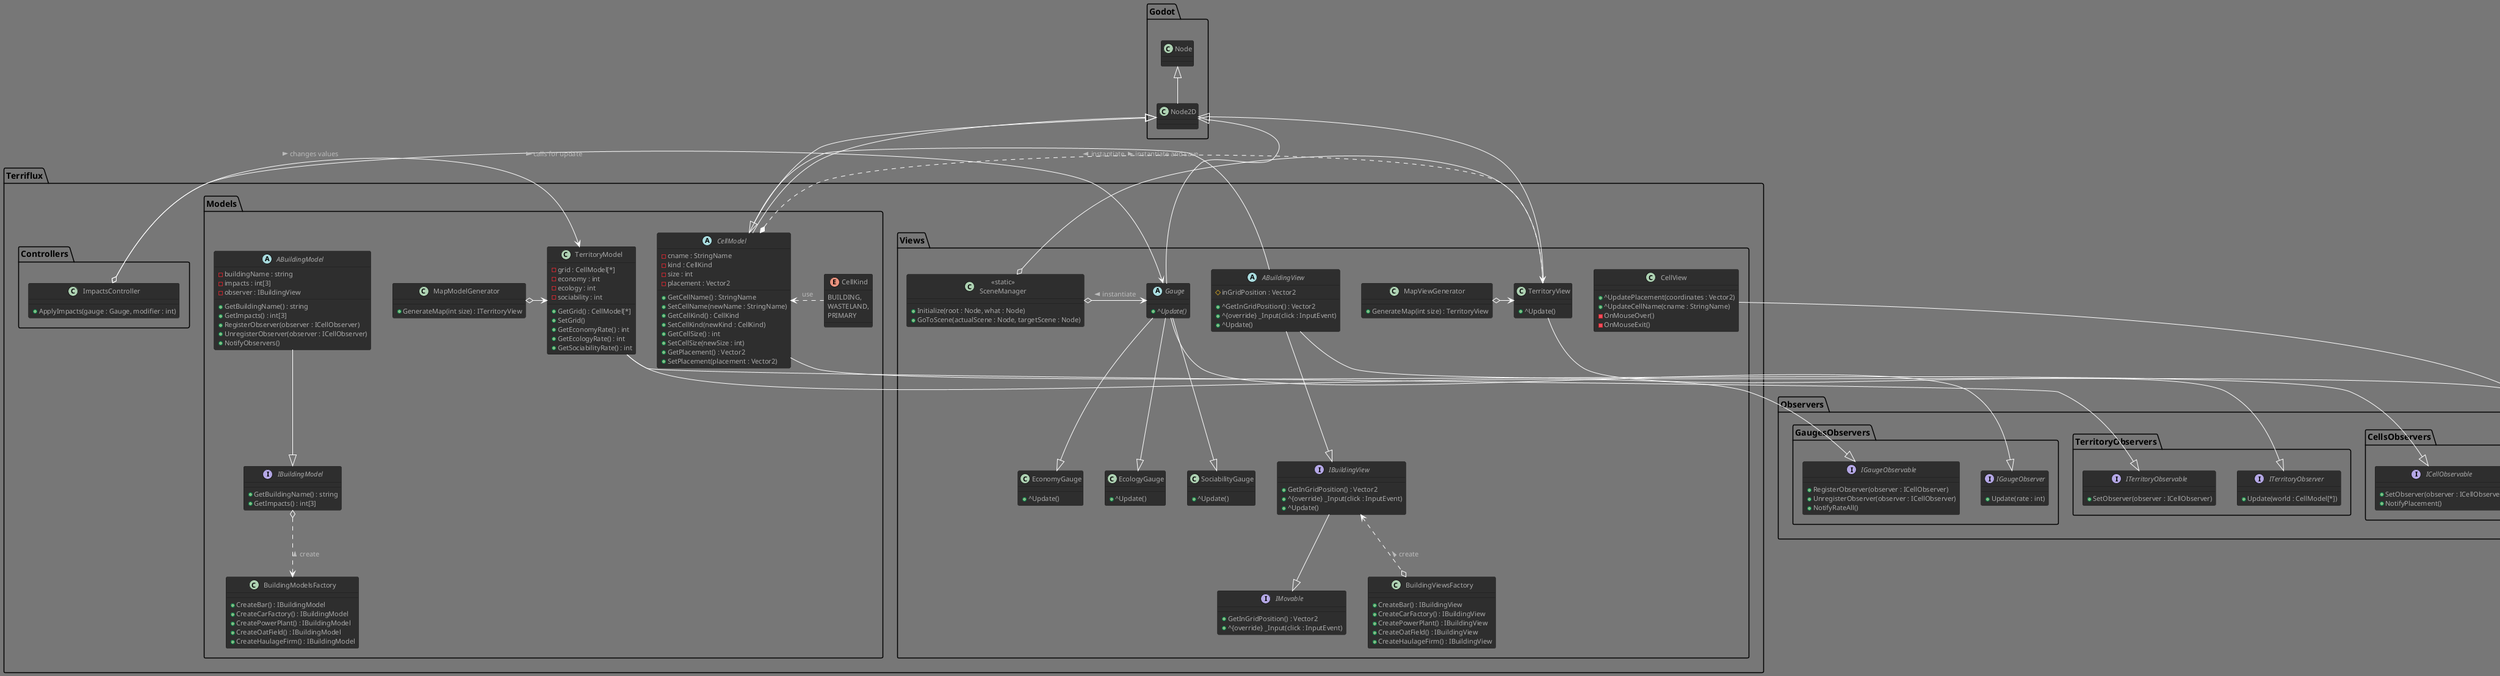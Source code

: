 @startuml
!theme reddress-darkgreen

package Godot {
    class Node
    class Node2D extends Node
}

package Observers{
    package CellsObservers{
        interface ICellObserver {
            + UpdatePlacement(coordinates : Vector2)
            + UpdateCellName(cname : StringName)
        }
        interface ICellObservable{
            + SetObserver(observer : ICellObserver)
            + NotifyPlacement()
        }
    }
    package GaugesObservers{
        interface IGaugeObserver{
            + Update(rate : int)
        }
        interface IGaugeObservable{ /' observes the 3 gauges '/
            + RegisterObserver(observer : ICellObserver)
            + UnregisterObserver(observer : ICellObserver)
            + NotifyRateAll()
        }
    }

    package TerritoryObservers{
        interface ITerritoryObserver{
            + Update(world : CellModel[*])
        }
        interface ITerritoryObservable{
            + SetObserver(observer : ICellObserver)
        }
    }
}
package Terriflux {
    package Models {
        class TerritoryModel { /' A grid, a collection of CellModel '/
            /' Grid '/
            - grid : CellModel[*]
            + GetGrid() : CellModel[*]
            + SetGrid()
            /' Rates '/
            - economy : int
            - ecology : int
            - sociability : int
            + GetEconomyRate() : int
            + GetEcologyRate() : int
            + GetSociabilityRate() : int
        }
        abstract ABuildingModel{
            - buildingName : string
            - impacts : int[3]
            - observer : IBuildingView /' just one for each instance! '/
            + GetBuildingName() : string
            + GetImpacts() : int[3]
            + RegisterObserver(observer : ICellObserver)
            + UnregisterObserver(observer : ICellObserver)
            + NotifyObservers()
            /' + SomeMethodThatUpdatesData() : void {\n // Mettre à jour les données du modèle\n// Puis notifier les observateurs\nNotifyObservers()\n}
            impacts = {\n +-sociability,\n +-ecology,\n +-economy\n} " '/
        }
        interface IBuildingModel{
            + GetBuildingName() : string
            + GetImpacts() : int[3]
        }
        class MapModelGenerator {
            + GenerateMap(int size) : ITerritoryView
        }
        enum CellKind{
            BUILDING,
            WASTELAND, /' free cell '/
            PRIMARY /' nothing, basic '/
        }
        abstract CellModel {
            - cname : StringName
            - kind : CellKind
            - size : int
            - placement : Vector2
            + GetCellName() : StringName
            + SetCellName(newName : StringName)
            + GetCellKind() : CellKind
            + SetCellKind(newKind : CellKind)
            + GetCellSize() : int
            + SetCellSize(newSize : int)
            + GetPlacement() : Vector2
            + SetPlacement(placement : Vector2)
        }
        class BuildingModelsFactory{
            /' Some examples '/
            + CreateBar() : IBuildingModel
            + CreateCarFactory() : IBuildingModel
            + CreatePowerPlant() : IBuildingModel
            + CreateOatField() : IBuildingModel
            + CreateHaulageFirm() : IBuildingModel
        }
    }
    package Views {
        interface IBuildingView {
            + GetInGridPosition() : Vector2
            + ^{override} _Input(click : InputEvent)
            + ^Update()
        }
        abstract ABuildingView {
            # inGridPosition : Vector2
            + ^GetInGridPosition() : Vector2
            + ^{override} _Input(click : InputEvent)
            + ^Update()
        }
        class BuildingViewsFactory{
            /' Some examples '/
            + CreateBar() : IBuildingView
            + CreateCarFactory() : IBuildingView
            + CreatePowerPlant() : IBuildingView
            + CreateOatField() : IBuildingView
            + CreateHaulageFirm() : IBuildingView
        }
        class "<<static>>\nSceneManager" as SceneManager {
            + Initialize(root : Node, what : Node) /' unsafe, may cause errors '/
            + GoToScene(actualScene : Node, targetScene : Node) /' Destroy the actual scene after load target! '/
        }
        class MapViewGenerator {
            + GenerateMap(int size) : TerritoryView
        }
        abstract Gauge {
            + ^{abstract} Update()
        }
        class EconomyGauge {
            + ^Update()
        }
        class EcologyGauge {
            + ^Update()
        }
        class SociabilityGauge {
            + ^Update()
        }
        class TerritoryView { /'The map, the grid'/
            + ^Update()
        }
        interface IMovable{
            + GetInGridPosition() : Vector2 /' Coordinates for grid '/
            + ^{override} _Input(click : InputEvent)
        }
        class CellView{
            + ^UpdatePlacement(coordinates : Vector2)
            + ^UpdateCellName(cname : StringName)
            - OnMouseOver()
            - OnMouseExit()
        }
    }
    package Controllers {
        class ImpactsController{
            + ApplyImpacts(gauge : Gauge, modifier : int)
        }
    }
}
/' LINKS '/
Gauge --|> EconomyGauge
Gauge --|> EcologyGauge
Gauge --|> SociabilityGauge
SceneManager o-> Gauge : < instantiate
SceneManager o-> TerritoryView : < instantiate
MapViewGenerator o-> TerritoryView
Node2D <|-- Gauge
Node2D <|-- CellModel
Node2D <|-- TerritoryView
ABuildingView --|> CellModel
Gauge --|> IGaugeObserver
TerritoryView --|> ITerritoryObserver
ImpactsController o-> TerritoryModel : > changes values
ImpactsController o-> Gauge : > calls for update
IBuildingView <..o BuildingViewsFactory : < create
IBuildingView --|> IMovable
ABuildingView --|> IBuildingView
ABuildingView --|> ICellObserver
CellModel *..> TerritoryView : > instantiate and save
IBuildingModel o..> BuildingModelsFactory : < create
MapModelGenerator o-> TerritoryModel
CellView --|> ICellObserver
CellModel --|> ICellObservable
CellModel <. CellKind : use
CellModel --|> Node2D
ABuildingModel --|> IBuildingModel
TerritoryModel --|> IGaugeObservable
TerritoryModel --|> ITerritoryObservable

/' Some examples
ABuildingModel <|-- PowerPlantModel
ABuildingModel <|-- OatFieldModel
ABuildingModel <|-- HaulageFirmModel '/
/' Some examples
ABuildingView <|-- PowerPlantView
ABuildingView <|-- OatFieldView
ABuildingView <|-- HaulageFirmView '/
@enduml
